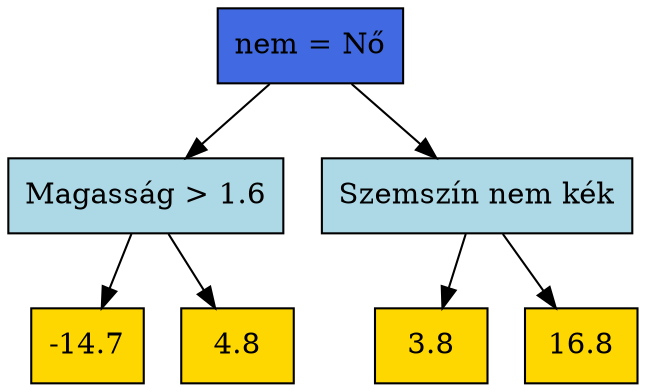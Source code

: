 digraph decision_trees {
    graph [dpi=300]
    rankdir=""
    // root: royalblue
    // intermediate: lightblue
    // leaf: gold 
    A [label="nem = Nő", shape="rectangle", style="filled", fillcolor="royalblue"]
    B [label="Magasság > 1.6", shape="rectangle", style="filled", fillcolor="lightblue"]
    C [label="Szemszín nem kék", shape="rectangle", style="filled", fillcolor="lightblue"]
    G1 [label="-14.7", shape="rectangle", style="filled", fillcolor="gold"]
    G2 [label="3.8", shape="rectangle", style="filled", fillcolor="gold"]
    H1 [label="4.8", shape="rectangle", style="filled", fillcolor="gold"]
    H2 [label="16.8", shape="rectangle", style="filled", fillcolor="gold"]

    A -> B
    A -> C
    B -> G1
    B -> H1
    C -> G2
    C -> H2
}